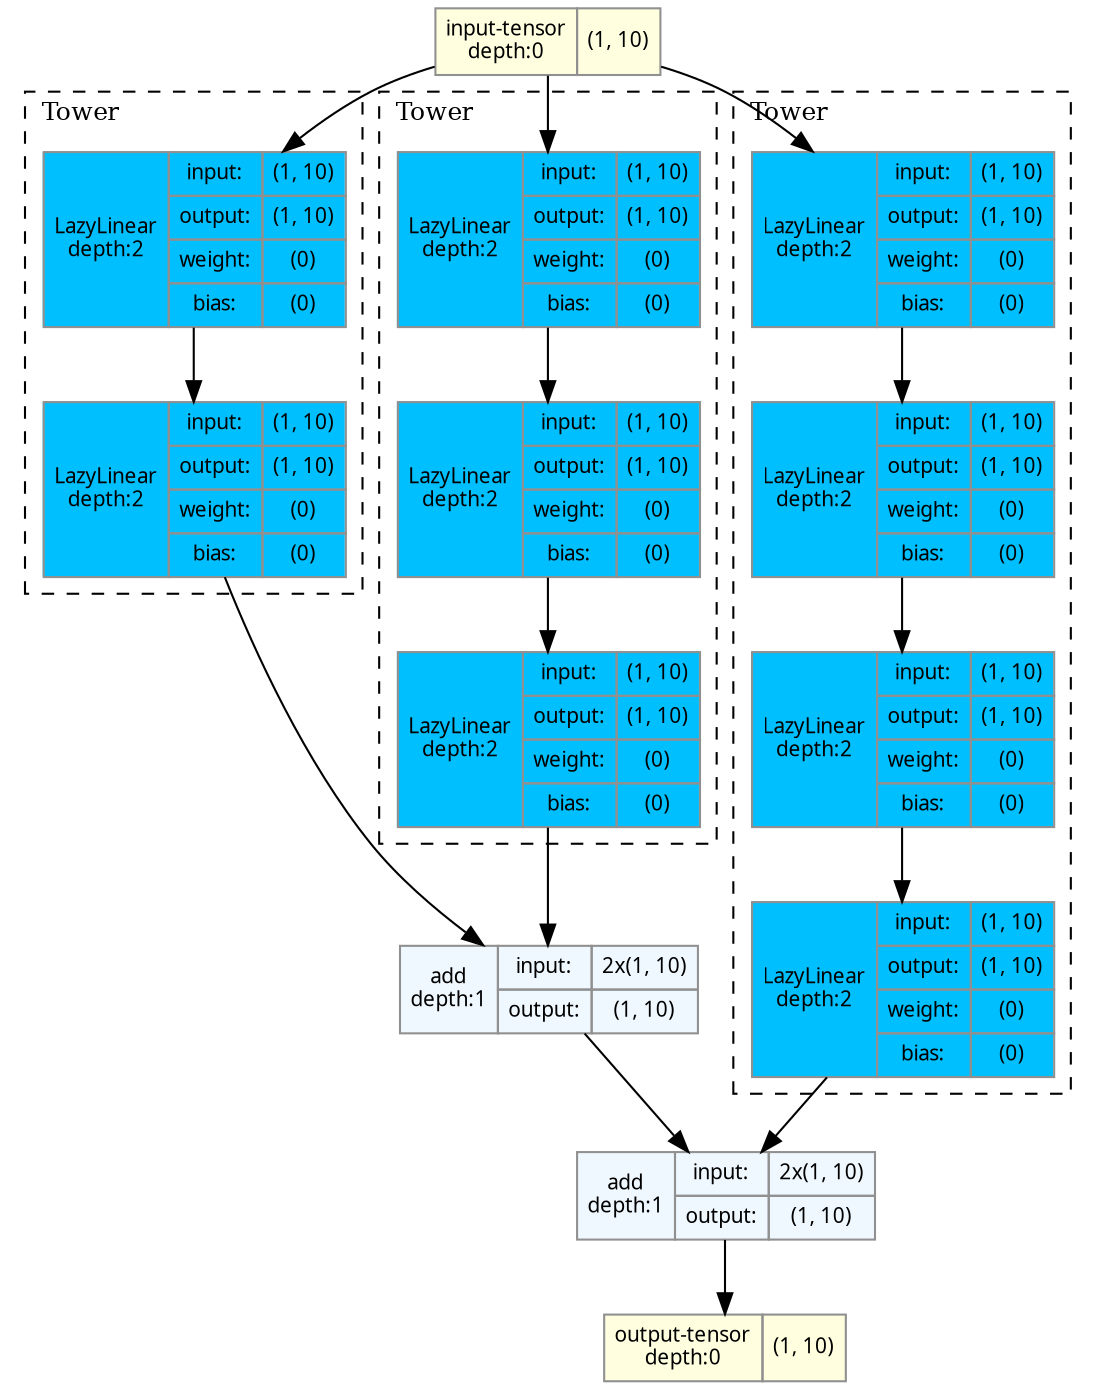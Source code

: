 strict digraph model {
	graph [ordering=in rankdir=TB size="12.0,12.0"]
	node [align=left color="#909090" fillcolor="#ffffff90" fontname="Linux libertine" fontsize=10 height=0.2 margin=0 ranksep=0.1 shape=plaintext style=filled]
	edge [fontsize=10]
	0 [label=<
                    <TABLE BORDER="0" CELLBORDER="1"
                    CELLSPACING="0" CELLPADDING="4">
                        <TR><TD BGCOLOR="lightyellow">input-tensor<BR/>depth:0</TD><TD>(1, 10)</TD></TR>
                    </TABLE>> fillcolor=lightyellow]
	subgraph cluster_2 {
		color=black fontsize=12 label=Tower labeljust=l style=dashed
		1 [label=<
                    <TABLE BORDER="0" CELLBORDER="1"
                    CELLSPACING="0" CELLPADDING="4">
                    <TR>
                        <TD ROWSPAN="225"
                        BGCOLOR="deepskyblue1">LazyLinear<BR/>depth:2</TD>
                        <TD>input:</TD>
                        <TD>(1, 10)</TD>
                    </TR>
                    <TR>
                        <TD>output:</TD>
                        <TD>(1, 10)</TD>
                    </TR>
                                    <TR>
                    <TD>weight:</TD>
                    <TD>(0)</TD>
                </TR>
                <TR>
                    <TD>bias:</TD>
                    <TD>(0)</TD>
                </TR>
                    </TABLE>> fillcolor=deepskyblue1]
		2 [label=<
                    <TABLE BORDER="0" CELLBORDER="1"
                    CELLSPACING="0" CELLPADDING="4">
                    <TR>
                        <TD ROWSPAN="225"
                        BGCOLOR="deepskyblue1">LazyLinear<BR/>depth:2</TD>
                        <TD>input:</TD>
                        <TD>(1, 10)</TD>
                    </TR>
                    <TR>
                        <TD>output:</TD>
                        <TD>(1, 10)</TD>
                    </TR>
                                    <TR>
                    <TD>weight:</TD>
                    <TD>(0)</TD>
                </TR>
                <TR>
                    <TD>bias:</TD>
                    <TD>(0)</TD>
                </TR>
                    </TABLE>> fillcolor=deepskyblue1]
	}
	subgraph cluster_3 {
		color=black fontsize=12 label=Tower labeljust=l style=dashed
		3 [label=<
                    <TABLE BORDER="0" CELLBORDER="1"
                    CELLSPACING="0" CELLPADDING="4">
                    <TR>
                        <TD ROWSPAN="225"
                        BGCOLOR="deepskyblue1">LazyLinear<BR/>depth:2</TD>
                        <TD>input:</TD>
                        <TD>(1, 10)</TD>
                    </TR>
                    <TR>
                        <TD>output:</TD>
                        <TD>(1, 10)</TD>
                    </TR>
                                    <TR>
                    <TD>weight:</TD>
                    <TD>(0)</TD>
                </TR>
                <TR>
                    <TD>bias:</TD>
                    <TD>(0)</TD>
                </TR>
                    </TABLE>> fillcolor=deepskyblue1]
		4 [label=<
                    <TABLE BORDER="0" CELLBORDER="1"
                    CELLSPACING="0" CELLPADDING="4">
                    <TR>
                        <TD ROWSPAN="225"
                        BGCOLOR="deepskyblue1">LazyLinear<BR/>depth:2</TD>
                        <TD>input:</TD>
                        <TD>(1, 10)</TD>
                    </TR>
                    <TR>
                        <TD>output:</TD>
                        <TD>(1, 10)</TD>
                    </TR>
                                    <TR>
                    <TD>weight:</TD>
                    <TD>(0)</TD>
                </TR>
                <TR>
                    <TD>bias:</TD>
                    <TD>(0)</TD>
                </TR>
                    </TABLE>> fillcolor=deepskyblue1]
		5 [label=<
                    <TABLE BORDER="0" CELLBORDER="1"
                    CELLSPACING="0" CELLPADDING="4">
                    <TR>
                        <TD ROWSPAN="225"
                        BGCOLOR="deepskyblue1">LazyLinear<BR/>depth:2</TD>
                        <TD>input:</TD>
                        <TD>(1, 10)</TD>
                    </TR>
                    <TR>
                        <TD>output:</TD>
                        <TD>(1, 10)</TD>
                    </TR>
                                    <TR>
                    <TD>weight:</TD>
                    <TD>(0)</TD>
                </TR>
                <TR>
                    <TD>bias:</TD>
                    <TD>(0)</TD>
                </TR>
                    </TABLE>> fillcolor=deepskyblue1]
	}
	6 [label=<
                    <TABLE BORDER="0" CELLBORDER="1"
                    CELLSPACING="0" CELLPADDING="4">
                    <TR>
                        <TD ROWSPAN="2"
                        BGCOLOR="aliceblue">add<BR/>depth:1</TD>
                        <TD>input:</TD>
                        <TD>2x(1, 10)</TD>
                    </TR>
                    <TR>
                        <TD>output:</TD>
                        <TD>(1, 10)</TD>
                    </TR>
                    
                    </TABLE>> fillcolor=aliceblue]
	subgraph cluster_4 {
		color=black fontsize=12 label=Tower labeljust=l style=dashed
		7 [label=<
                    <TABLE BORDER="0" CELLBORDER="1"
                    CELLSPACING="0" CELLPADDING="4">
                    <TR>
                        <TD ROWSPAN="225"
                        BGCOLOR="deepskyblue1">LazyLinear<BR/>depth:2</TD>
                        <TD>input:</TD>
                        <TD>(1, 10)</TD>
                    </TR>
                    <TR>
                        <TD>output:</TD>
                        <TD>(1, 10)</TD>
                    </TR>
                                    <TR>
                    <TD>weight:</TD>
                    <TD>(0)</TD>
                </TR>
                <TR>
                    <TD>bias:</TD>
                    <TD>(0)</TD>
                </TR>
                    </TABLE>> fillcolor=deepskyblue1]
		8 [label=<
                    <TABLE BORDER="0" CELLBORDER="1"
                    CELLSPACING="0" CELLPADDING="4">
                    <TR>
                        <TD ROWSPAN="225"
                        BGCOLOR="deepskyblue1">LazyLinear<BR/>depth:2</TD>
                        <TD>input:</TD>
                        <TD>(1, 10)</TD>
                    </TR>
                    <TR>
                        <TD>output:</TD>
                        <TD>(1, 10)</TD>
                    </TR>
                                    <TR>
                    <TD>weight:</TD>
                    <TD>(0)</TD>
                </TR>
                <TR>
                    <TD>bias:</TD>
                    <TD>(0)</TD>
                </TR>
                    </TABLE>> fillcolor=deepskyblue1]
		9 [label=<
                    <TABLE BORDER="0" CELLBORDER="1"
                    CELLSPACING="0" CELLPADDING="4">
                    <TR>
                        <TD ROWSPAN="225"
                        BGCOLOR="deepskyblue1">LazyLinear<BR/>depth:2</TD>
                        <TD>input:</TD>
                        <TD>(1, 10)</TD>
                    </TR>
                    <TR>
                        <TD>output:</TD>
                        <TD>(1, 10)</TD>
                    </TR>
                                    <TR>
                    <TD>weight:</TD>
                    <TD>(0)</TD>
                </TR>
                <TR>
                    <TD>bias:</TD>
                    <TD>(0)</TD>
                </TR>
                    </TABLE>> fillcolor=deepskyblue1]
		10 [label=<
                    <TABLE BORDER="0" CELLBORDER="1"
                    CELLSPACING="0" CELLPADDING="4">
                    <TR>
                        <TD ROWSPAN="225"
                        BGCOLOR="deepskyblue1">LazyLinear<BR/>depth:2</TD>
                        <TD>input:</TD>
                        <TD>(1, 10)</TD>
                    </TR>
                    <TR>
                        <TD>output:</TD>
                        <TD>(1, 10)</TD>
                    </TR>
                                    <TR>
                    <TD>weight:</TD>
                    <TD>(0)</TD>
                </TR>
                <TR>
                    <TD>bias:</TD>
                    <TD>(0)</TD>
                </TR>
                    </TABLE>> fillcolor=deepskyblue1]
	}
	11 [label=<
                    <TABLE BORDER="0" CELLBORDER="1"
                    CELLSPACING="0" CELLPADDING="4">
                    <TR>
                        <TD ROWSPAN="2"
                        BGCOLOR="aliceblue">add<BR/>depth:1</TD>
                        <TD>input:</TD>
                        <TD>2x(1, 10)</TD>
                    </TR>
                    <TR>
                        <TD>output:</TD>
                        <TD>(1, 10)</TD>
                    </TR>
                    
                    </TABLE>> fillcolor=aliceblue]
	12 [label=<
                    <TABLE BORDER="0" CELLBORDER="1"
                    CELLSPACING="0" CELLPADDING="4">
                        <TR><TD BGCOLOR="lightyellow">output-tensor<BR/>depth:0</TD><TD>(1, 10)</TD></TR>
                    </TABLE>> fillcolor=lightyellow]
	0 -> 1
	1 -> 2
	2 -> 6
	0 -> 3
	3 -> 4
	4 -> 5
	5 -> 6
	6 -> 11
	0 -> 7
	7 -> 8
	8 -> 9
	9 -> 10
	10 -> 11
	11 -> 12
}
